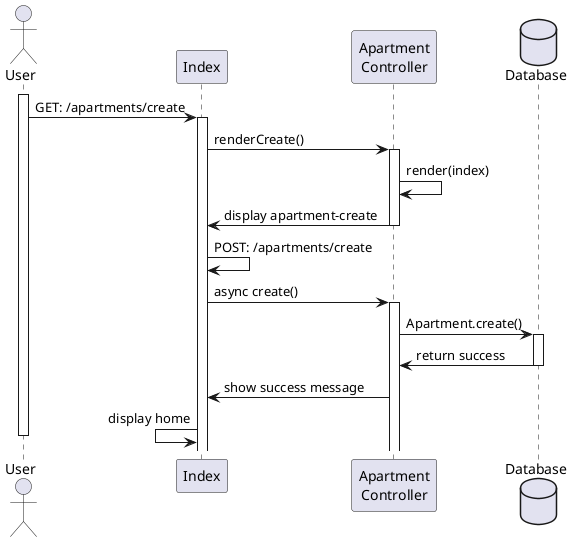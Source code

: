 @startuml signup_host

actor User
participant "Index" as Index
participant "Apartment\nController" as ApartmentController    
database Database

activate User

        
    User -> Index: GET: /apartments/create
    activate Index
      Index -> ApartmentController: renderCreate()
    activate ApartmentController
    ApartmentController -> ApartmentController: render(index)
    Index <- ApartmentController: display apartment-create
    deactivate ApartmentController
    
    Index -> Index:  POST: /apartments/create
    Index -> ApartmentController: async create()
    activate ApartmentController
    ApartmentController -> Database: Apartment.create()
    
    activate Database 
    ApartmentController <- Database: return success
    deactivate Database
    Index <- ApartmentController: show success message
    Index <- Index: display home
    
deactivate User

@enduml
